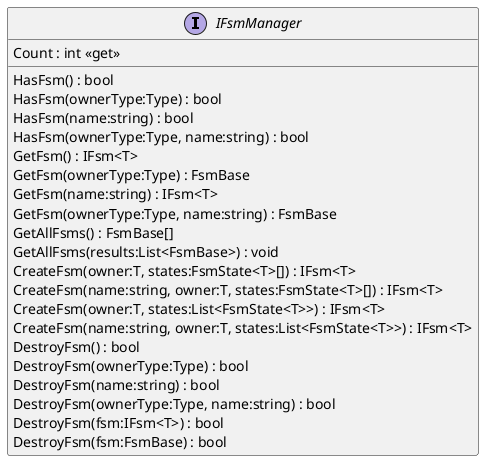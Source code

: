 @startuml
interface IFsmManager {
    Count : int <<get>>
    HasFsm() : bool
    HasFsm(ownerType:Type) : bool
    HasFsm(name:string) : bool
    HasFsm(ownerType:Type, name:string) : bool
    GetFsm() : IFsm<T>
    GetFsm(ownerType:Type) : FsmBase
    GetFsm(name:string) : IFsm<T>
    GetFsm(ownerType:Type, name:string) : FsmBase
    GetAllFsms() : FsmBase[]
    GetAllFsms(results:List<FsmBase>) : void
    CreateFsm(owner:T, states:FsmState<T>[]) : IFsm<T>
    CreateFsm(name:string, owner:T, states:FsmState<T>[]) : IFsm<T>
    CreateFsm(owner:T, states:List<FsmState<T>>) : IFsm<T>
    CreateFsm(name:string, owner:T, states:List<FsmState<T>>) : IFsm<T>
    DestroyFsm() : bool
    DestroyFsm(ownerType:Type) : bool
    DestroyFsm(name:string) : bool
    DestroyFsm(ownerType:Type, name:string) : bool
    DestroyFsm(fsm:IFsm<T>) : bool
    DestroyFsm(fsm:FsmBase) : bool
}
@enduml
